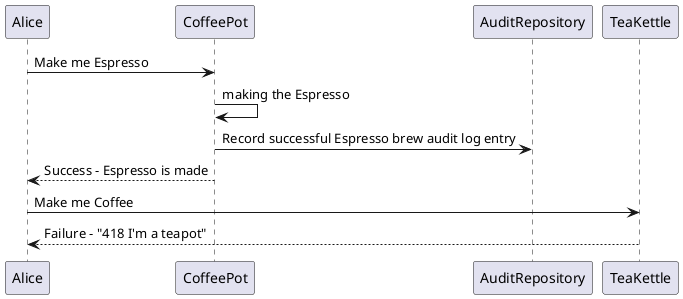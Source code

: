 @startuml
Alice -> CoffeePot: Make me Espresso
CoffeePot -> CoffeePot: making the Espresso
CoffeePot -> AuditRepository: Record successful Espresso brew audit log entry
CoffeePot --> Alice: Success - Espresso is made

Alice -> TeaKettle: Make me Coffee
Alice <-- TeaKettle: Failure - "418 I'm a teapot"
@enduml

